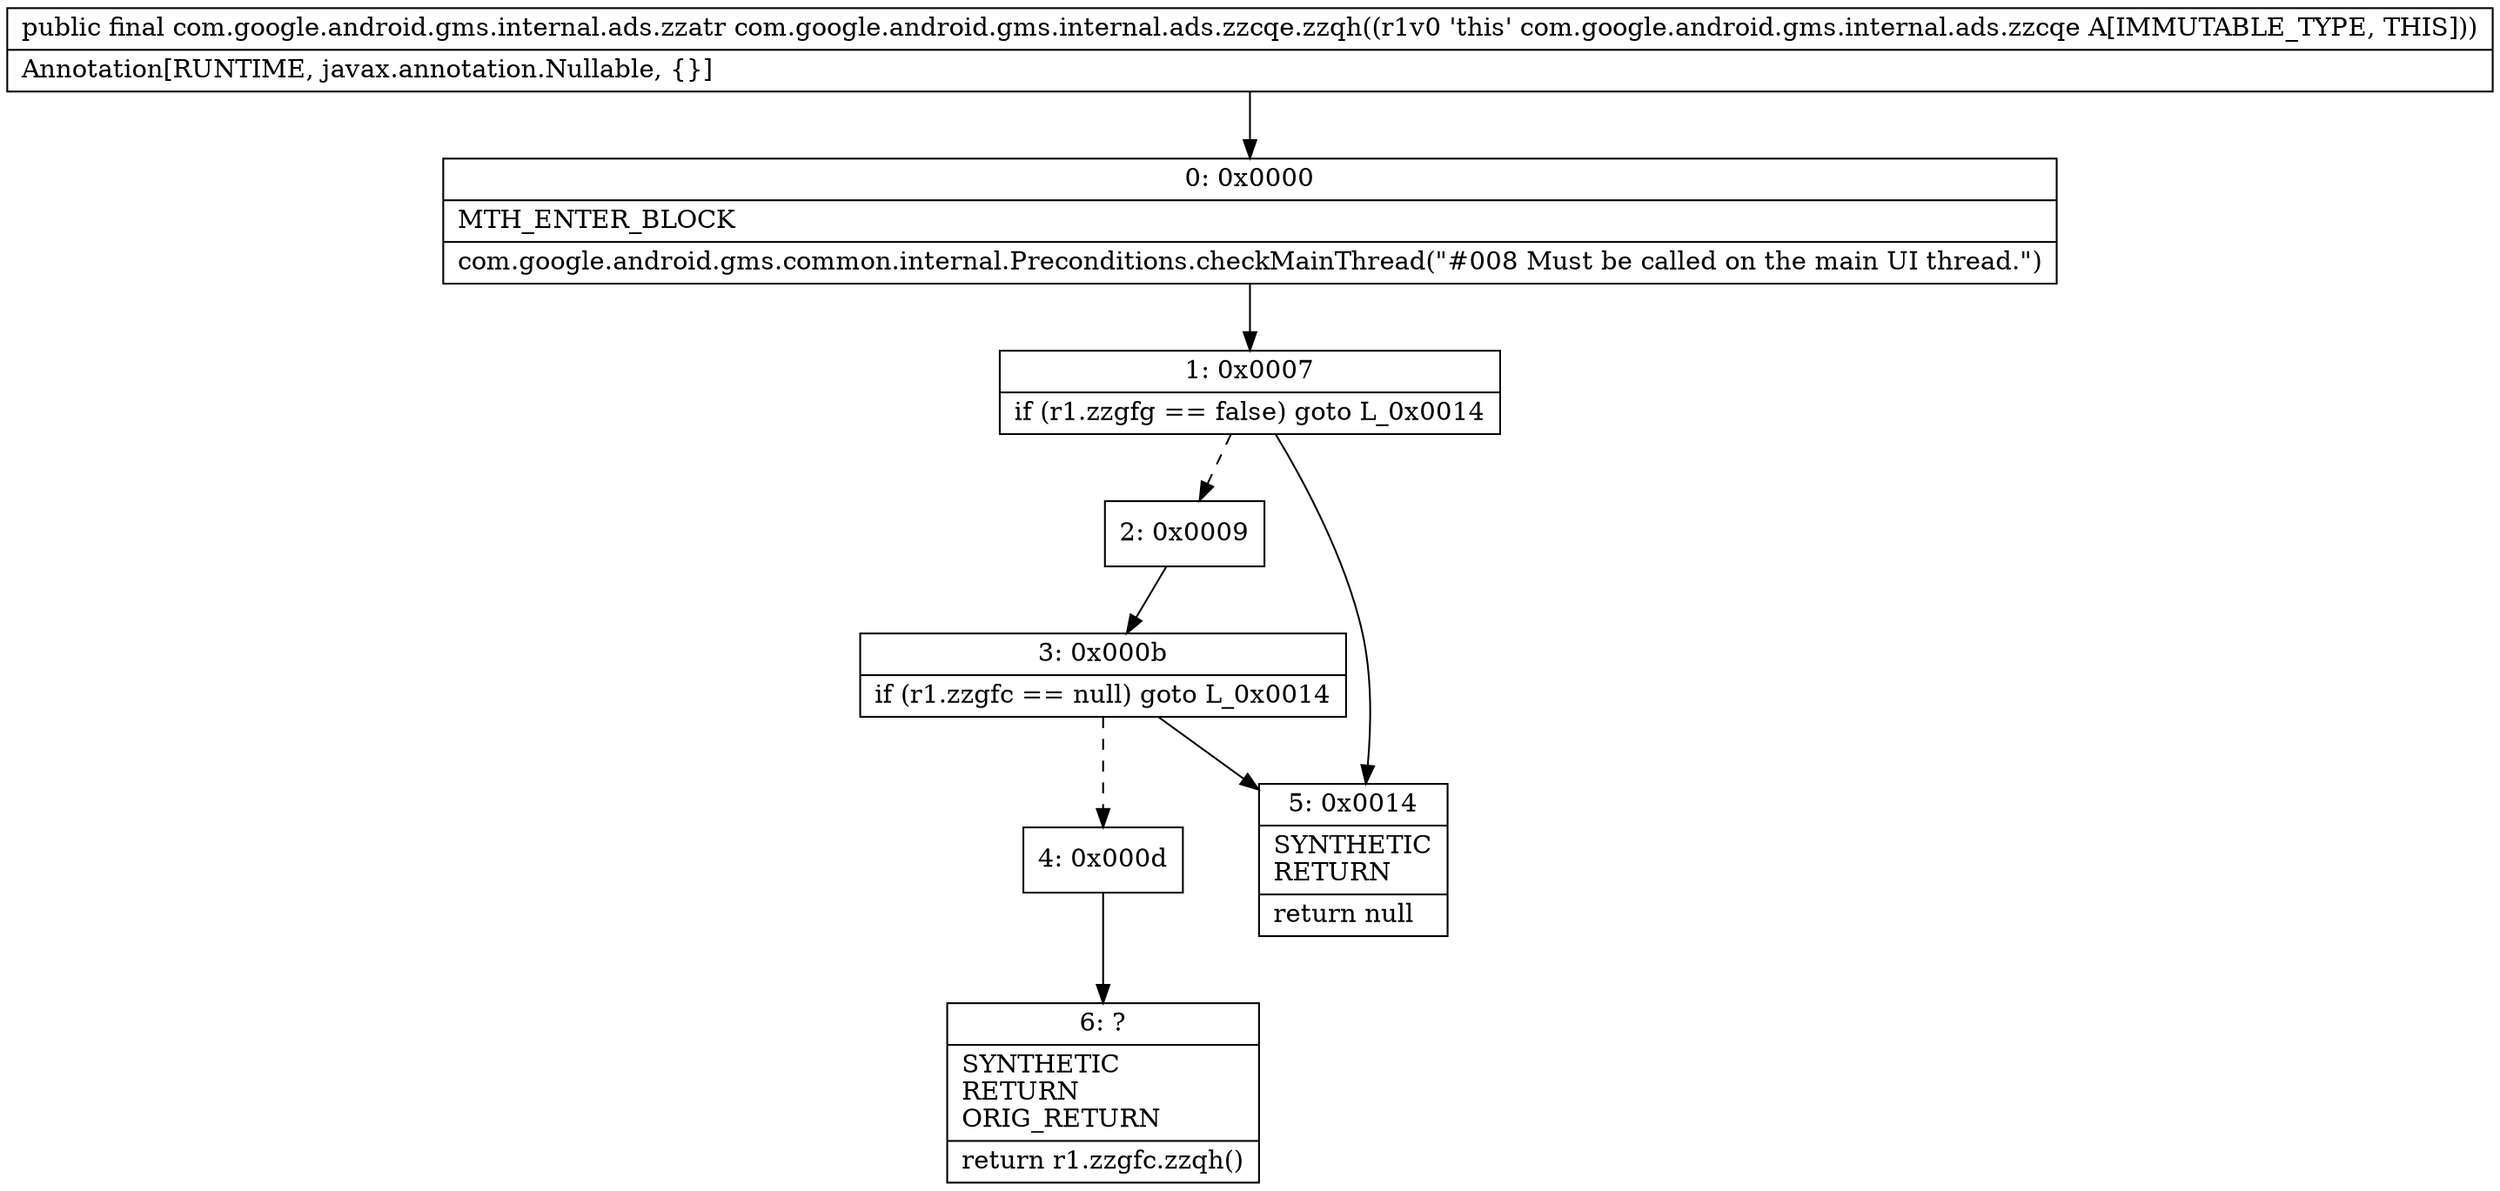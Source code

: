 digraph "CFG forcom.google.android.gms.internal.ads.zzcqe.zzqh()Lcom\/google\/android\/gms\/internal\/ads\/zzatr;" {
Node_0 [shape=record,label="{0\:\ 0x0000|MTH_ENTER_BLOCK\l|com.google.android.gms.common.internal.Preconditions.checkMainThread(\"#008 Must be called on the main UI thread.\")\l}"];
Node_1 [shape=record,label="{1\:\ 0x0007|if (r1.zzgfg == false) goto L_0x0014\l}"];
Node_2 [shape=record,label="{2\:\ 0x0009}"];
Node_3 [shape=record,label="{3\:\ 0x000b|if (r1.zzgfc == null) goto L_0x0014\l}"];
Node_4 [shape=record,label="{4\:\ 0x000d}"];
Node_5 [shape=record,label="{5\:\ 0x0014|SYNTHETIC\lRETURN\l|return null\l}"];
Node_6 [shape=record,label="{6\:\ ?|SYNTHETIC\lRETURN\lORIG_RETURN\l|return r1.zzgfc.zzqh()\l}"];
MethodNode[shape=record,label="{public final com.google.android.gms.internal.ads.zzatr com.google.android.gms.internal.ads.zzcqe.zzqh((r1v0 'this' com.google.android.gms.internal.ads.zzcqe A[IMMUTABLE_TYPE, THIS]))  | Annotation[RUNTIME, javax.annotation.Nullable, \{\}]\l}"];
MethodNode -> Node_0;
Node_0 -> Node_1;
Node_1 -> Node_2[style=dashed];
Node_1 -> Node_5;
Node_2 -> Node_3;
Node_3 -> Node_4[style=dashed];
Node_3 -> Node_5;
Node_4 -> Node_6;
}

